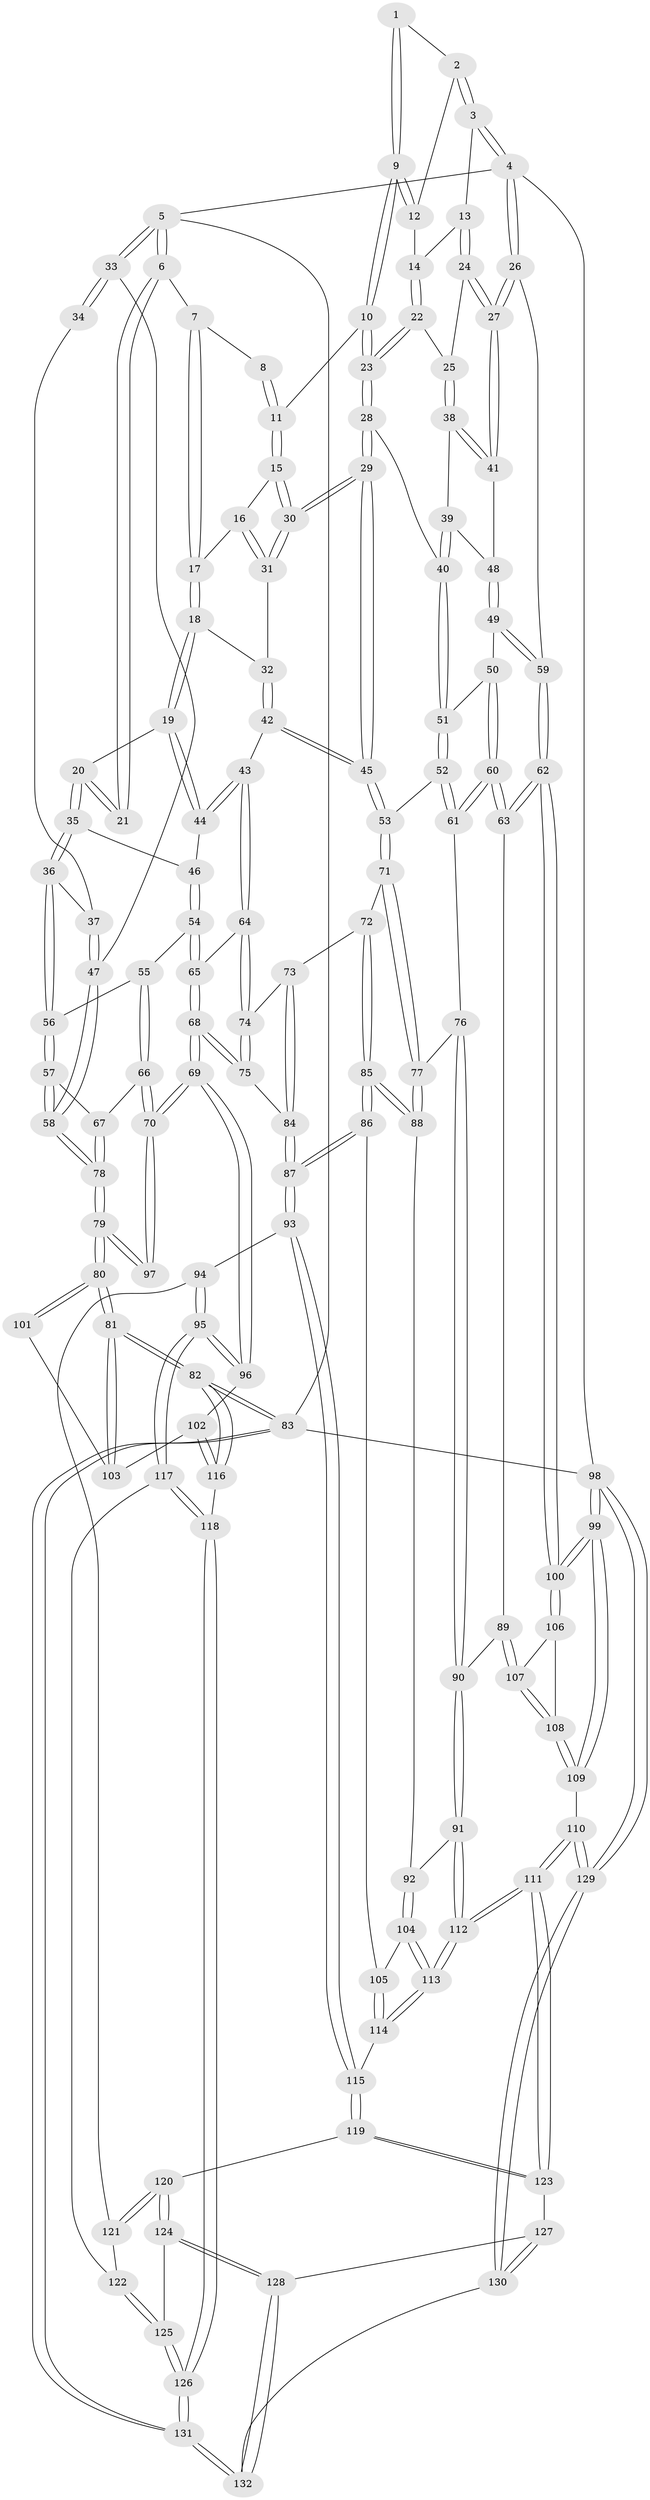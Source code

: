 // coarse degree distribution, {1: 0.025, 7: 0.025, 6: 0.05, 4: 0.375, 3: 0.425, 5: 0.075, 2: 0.025}
// Generated by graph-tools (version 1.1) at 2025/54/03/04/25 22:54:26]
// undirected, 132 vertices, 327 edges
graph export_dot {
  node [color=gray90,style=filled];
  1 [pos="+0.6397255371230399+0"];
  2 [pos="+0.7427682384449237+0"];
  3 [pos="+0.9367372230931938+0"];
  4 [pos="+1+0"];
  5 [pos="+0+0"];
  6 [pos="+0.19367052846198748+0"];
  7 [pos="+0.3392438478931763+0"];
  8 [pos="+0.5403812752421662+0"];
  9 [pos="+0.6340628336749412+0.08196055136219968"];
  10 [pos="+0.6329321462033571+0.08603180235964857"];
  11 [pos="+0.5419115123095352+0"];
  12 [pos="+0.732589637144435+0"];
  13 [pos="+0.8898939540741518+0.04025004135789626"];
  14 [pos="+0.7403208237560186+0.05287296492921474"];
  15 [pos="+0.4946021374531201+0.08514482812528631"];
  16 [pos="+0.46884448067499856+0.08714830159710839"];
  17 [pos="+0.40882014815708245+0.08104080806645651"];
  18 [pos="+0.37445875666277306+0.11927469584121145"];
  19 [pos="+0.2989014319063669+0.13769758120613854"];
  20 [pos="+0.22026900217562792+0.12508468246147503"];
  21 [pos="+0.18770649032869327+0.057179037148759736"];
  22 [pos="+0.7269182056096014+0.10655688067792098"];
  23 [pos="+0.6570600123108632+0.15298070580006512"];
  24 [pos="+0.8941647851411216+0.08103401471099919"];
  25 [pos="+0.849030139738774+0.13932841272179422"];
  26 [pos="+1+0.23541030072885588"];
  27 [pos="+1+0.23515088328472478"];
  28 [pos="+0.6223606554610802+0.22169310947994278"];
  29 [pos="+0.6171404483746503+0.22497539852078458"];
  30 [pos="+0.6023898431921486+0.21145246152277247"];
  31 [pos="+0.4597755725682701+0.16794802074491774"];
  32 [pos="+0.4161412652338121+0.18470243585169716"];
  33 [pos="+0+0"];
  34 [pos="+0.10399373992549403+0.08939010822798538"];
  35 [pos="+0.1736808937200193+0.27271126705638066"];
  36 [pos="+0.17161905221047513+0.2739802206764346"];
  37 [pos="+0+0.18382758552179926"];
  38 [pos="+0.8542648381059412+0.19207231872914324"];
  39 [pos="+0.8229545268050145+0.25789968781383427"];
  40 [pos="+0.7984610121093454+0.271012833501223"];
  41 [pos="+1+0.240030633825451"];
  42 [pos="+0.439317158501685+0.33692255178527974"];
  43 [pos="+0.40540033628457023+0.3432103444382846"];
  44 [pos="+0.3980566329738792+0.3388812699872789"];
  45 [pos="+0.5469909321430649+0.35060753272997935"];
  46 [pos="+0.20508315697265997+0.28698041118950457"];
  47 [pos="+0+0.1958905716796477"];
  48 [pos="+0.889428322287356+0.29547773001728816"];
  49 [pos="+0.9061206557474689+0.369718157061964"];
  50 [pos="+0.8709999885163129+0.39534740777755095"];
  51 [pos="+0.7938111162508628+0.3734210954817888"];
  52 [pos="+0.7572542467006289+0.4117076041461777"];
  53 [pos="+0.5530536412098154+0.36277775578323135"];
  54 [pos="+0.2651112100574709+0.4317278980991815"];
  55 [pos="+0.24182722685069688+0.4378221345142356"];
  56 [pos="+0.12808915037293384+0.3485891639949005"];
  57 [pos="+0.07588317307725183+0.40414689224115324"];
  58 [pos="+0+0.36692199500244527"];
  59 [pos="+1+0.4218224365958721"];
  60 [pos="+0.893162077136417+0.5316546297372856"];
  61 [pos="+0.7842245135545153+0.52723697017378"];
  62 [pos="+1+0.5665665917748772"];
  63 [pos="+0.9982660674090548+0.5797654735119598"];
  64 [pos="+0.3669650105548247+0.40172354493621104"];
  65 [pos="+0.2815532860301124+0.43385135033677436"];
  66 [pos="+0.14373566392676806+0.5607153384356096"];
  67 [pos="+0.11869123634841132+0.5136272076567993"];
  68 [pos="+0.2663581006706994+0.6075928886637291"];
  69 [pos="+0.2052820144896294+0.6478629354071028"];
  70 [pos="+0.15247780499858654+0.5969208367474784"];
  71 [pos="+0.5576604262095184+0.42235694010310537"];
  72 [pos="+0.54345988447001+0.5183790478336359"];
  73 [pos="+0.4847921771679355+0.5293371653544073"];
  74 [pos="+0.3631229837747152+0.5039177830193485"];
  75 [pos="+0.31869102891784995+0.5863049029224275"];
  76 [pos="+0.7661872812090533+0.5419945916449587"];
  77 [pos="+0.763854110330271+0.543030595151737"];
  78 [pos="+0+0.5487010180180749"];
  79 [pos="+0+0.6106710629038077"];
  80 [pos="+0+0.6830170402238442"];
  81 [pos="+0+1"];
  82 [pos="+0+1"];
  83 [pos="+0+1"];
  84 [pos="+0.37533224632605583+0.6015954944213309"];
  85 [pos="+0.5802534808043406+0.6422872905819804"];
  86 [pos="+0.5401333695989383+0.6913752279758548"];
  87 [pos="+0.5126000020422147+0.7107049291417874"];
  88 [pos="+0.6556600114191949+0.644285943051772"];
  89 [pos="+0.8502843440648435+0.7163898514149415"];
  90 [pos="+0.8350418592856073+0.7182299167415008"];
  91 [pos="+0.8134878198260433+0.7274192442642023"];
  92 [pos="+0.7114995250883752+0.6976657375072258"];
  93 [pos="+0.5043645536179343+0.7234295795539036"];
  94 [pos="+0.48468406458525864+0.7388516646578138"];
  95 [pos="+0.29096665831057555+0.8006497486951469"];
  96 [pos="+0.20810034636931193+0.6802617943739163"];
  97 [pos="+0.07184270174873789+0.6109122629394099"];
  98 [pos="+1+1"];
  99 [pos="+1+0.9986482400886877"];
  100 [pos="+1+0.7817191489155708"];
  101 [pos="+0.014213182753474463+0.7092506155781532"];
  102 [pos="+0.09256832285718564+0.7656937927990503"];
  103 [pos="+0.07341884495824874+0.7701034791238384"];
  104 [pos="+0.6924805074903481+0.8026529968371032"];
  105 [pos="+0.6335391690391393+0.7933556871813038"];
  106 [pos="+1+0.7986806660662419"];
  107 [pos="+0.8812163769130137+0.7600608713382881"];
  108 [pos="+0.8915579688855764+0.8512390304315202"];
  109 [pos="+0.8825370525781135+0.8712918305266614"];
  110 [pos="+0.7829162920990612+0.9568150464004844"];
  111 [pos="+0.7821883357691171+0.9558571433846739"];
  112 [pos="+0.7591154005666337+0.9104219813041863"];
  113 [pos="+0.7474910314927072+0.9017105941209846"];
  114 [pos="+0.6140522407449018+0.871350899494698"];
  115 [pos="+0.585534503026769+0.8775327858845091"];
  116 [pos="+0.112172698207234+0.8829322445500392"];
  117 [pos="+0.2903046808176864+0.811299252473844"];
  118 [pos="+0.25678471434893896+0.87691846640215"];
  119 [pos="+0.5745512043660312+0.8939866118146231"];
  120 [pos="+0.4983015292564479+0.9168578232298613"];
  121 [pos="+0.4810220631946709+0.8687261093654187"];
  122 [pos="+0.3680290888351467+0.8767454218681299"];
  123 [pos="+0.5953874155143589+0.9536675991676893"];
  124 [pos="+0.4618949844284215+0.9819768515045771"];
  125 [pos="+0.42668244957419854+0.9552063383865909"];
  126 [pos="+0.2452294867661822+0.9897596134118436"];
  127 [pos="+0.593034821863401+0.9592578415367893"];
  128 [pos="+0.47046342961447546+1"];
  129 [pos="+0.8598905480314705+1"];
  130 [pos="+0.6885744090946856+1"];
  131 [pos="+0.15961983217153733+1"];
  132 [pos="+0.459922226103853+1"];
  1 -- 2;
  1 -- 9;
  1 -- 9;
  2 -- 3;
  2 -- 3;
  2 -- 12;
  3 -- 4;
  3 -- 4;
  3 -- 13;
  4 -- 5;
  4 -- 26;
  4 -- 26;
  4 -- 98;
  5 -- 6;
  5 -- 6;
  5 -- 33;
  5 -- 33;
  5 -- 83;
  6 -- 7;
  6 -- 21;
  6 -- 21;
  7 -- 8;
  7 -- 17;
  7 -- 17;
  8 -- 11;
  8 -- 11;
  9 -- 10;
  9 -- 10;
  9 -- 12;
  9 -- 12;
  10 -- 11;
  10 -- 23;
  10 -- 23;
  11 -- 15;
  11 -- 15;
  12 -- 14;
  13 -- 14;
  13 -- 24;
  13 -- 24;
  14 -- 22;
  14 -- 22;
  15 -- 16;
  15 -- 30;
  15 -- 30;
  16 -- 17;
  16 -- 31;
  16 -- 31;
  17 -- 18;
  17 -- 18;
  18 -- 19;
  18 -- 19;
  18 -- 32;
  19 -- 20;
  19 -- 44;
  19 -- 44;
  20 -- 21;
  20 -- 21;
  20 -- 35;
  20 -- 35;
  22 -- 23;
  22 -- 23;
  22 -- 25;
  23 -- 28;
  23 -- 28;
  24 -- 25;
  24 -- 27;
  24 -- 27;
  25 -- 38;
  25 -- 38;
  26 -- 27;
  26 -- 27;
  26 -- 59;
  27 -- 41;
  27 -- 41;
  28 -- 29;
  28 -- 29;
  28 -- 40;
  29 -- 30;
  29 -- 30;
  29 -- 45;
  29 -- 45;
  30 -- 31;
  30 -- 31;
  31 -- 32;
  32 -- 42;
  32 -- 42;
  33 -- 34;
  33 -- 34;
  33 -- 47;
  34 -- 37;
  35 -- 36;
  35 -- 36;
  35 -- 46;
  36 -- 37;
  36 -- 56;
  36 -- 56;
  37 -- 47;
  37 -- 47;
  38 -- 39;
  38 -- 41;
  38 -- 41;
  39 -- 40;
  39 -- 40;
  39 -- 48;
  40 -- 51;
  40 -- 51;
  41 -- 48;
  42 -- 43;
  42 -- 45;
  42 -- 45;
  43 -- 44;
  43 -- 44;
  43 -- 64;
  43 -- 64;
  44 -- 46;
  45 -- 53;
  45 -- 53;
  46 -- 54;
  46 -- 54;
  47 -- 58;
  47 -- 58;
  48 -- 49;
  48 -- 49;
  49 -- 50;
  49 -- 59;
  49 -- 59;
  50 -- 51;
  50 -- 60;
  50 -- 60;
  51 -- 52;
  51 -- 52;
  52 -- 53;
  52 -- 61;
  52 -- 61;
  53 -- 71;
  53 -- 71;
  54 -- 55;
  54 -- 65;
  54 -- 65;
  55 -- 56;
  55 -- 66;
  55 -- 66;
  56 -- 57;
  56 -- 57;
  57 -- 58;
  57 -- 58;
  57 -- 67;
  58 -- 78;
  58 -- 78;
  59 -- 62;
  59 -- 62;
  60 -- 61;
  60 -- 61;
  60 -- 63;
  60 -- 63;
  61 -- 76;
  62 -- 63;
  62 -- 63;
  62 -- 100;
  62 -- 100;
  63 -- 89;
  64 -- 65;
  64 -- 74;
  64 -- 74;
  65 -- 68;
  65 -- 68;
  66 -- 67;
  66 -- 70;
  66 -- 70;
  67 -- 78;
  67 -- 78;
  68 -- 69;
  68 -- 69;
  68 -- 75;
  68 -- 75;
  69 -- 70;
  69 -- 70;
  69 -- 96;
  69 -- 96;
  70 -- 97;
  70 -- 97;
  71 -- 72;
  71 -- 77;
  71 -- 77;
  72 -- 73;
  72 -- 85;
  72 -- 85;
  73 -- 74;
  73 -- 84;
  73 -- 84;
  74 -- 75;
  74 -- 75;
  75 -- 84;
  76 -- 77;
  76 -- 90;
  76 -- 90;
  77 -- 88;
  77 -- 88;
  78 -- 79;
  78 -- 79;
  79 -- 80;
  79 -- 80;
  79 -- 97;
  79 -- 97;
  80 -- 81;
  80 -- 81;
  80 -- 101;
  80 -- 101;
  81 -- 82;
  81 -- 82;
  81 -- 103;
  81 -- 103;
  82 -- 83;
  82 -- 83;
  82 -- 116;
  82 -- 116;
  83 -- 131;
  83 -- 131;
  83 -- 98;
  84 -- 87;
  84 -- 87;
  85 -- 86;
  85 -- 86;
  85 -- 88;
  85 -- 88;
  86 -- 87;
  86 -- 87;
  86 -- 105;
  87 -- 93;
  87 -- 93;
  88 -- 92;
  89 -- 90;
  89 -- 107;
  89 -- 107;
  90 -- 91;
  90 -- 91;
  91 -- 92;
  91 -- 112;
  91 -- 112;
  92 -- 104;
  92 -- 104;
  93 -- 94;
  93 -- 115;
  93 -- 115;
  94 -- 95;
  94 -- 95;
  94 -- 121;
  95 -- 96;
  95 -- 96;
  95 -- 117;
  95 -- 117;
  96 -- 102;
  98 -- 99;
  98 -- 99;
  98 -- 129;
  98 -- 129;
  99 -- 100;
  99 -- 100;
  99 -- 109;
  99 -- 109;
  100 -- 106;
  100 -- 106;
  101 -- 103;
  102 -- 103;
  102 -- 116;
  102 -- 116;
  104 -- 105;
  104 -- 113;
  104 -- 113;
  105 -- 114;
  105 -- 114;
  106 -- 107;
  106 -- 108;
  107 -- 108;
  107 -- 108;
  108 -- 109;
  108 -- 109;
  109 -- 110;
  110 -- 111;
  110 -- 111;
  110 -- 129;
  110 -- 129;
  111 -- 112;
  111 -- 112;
  111 -- 123;
  111 -- 123;
  112 -- 113;
  112 -- 113;
  113 -- 114;
  113 -- 114;
  114 -- 115;
  115 -- 119;
  115 -- 119;
  116 -- 118;
  117 -- 118;
  117 -- 118;
  117 -- 122;
  118 -- 126;
  118 -- 126;
  119 -- 120;
  119 -- 123;
  119 -- 123;
  120 -- 121;
  120 -- 121;
  120 -- 124;
  120 -- 124;
  121 -- 122;
  122 -- 125;
  122 -- 125;
  123 -- 127;
  124 -- 125;
  124 -- 128;
  124 -- 128;
  125 -- 126;
  125 -- 126;
  126 -- 131;
  126 -- 131;
  127 -- 128;
  127 -- 130;
  127 -- 130;
  128 -- 132;
  128 -- 132;
  129 -- 130;
  129 -- 130;
  130 -- 132;
  131 -- 132;
  131 -- 132;
}
